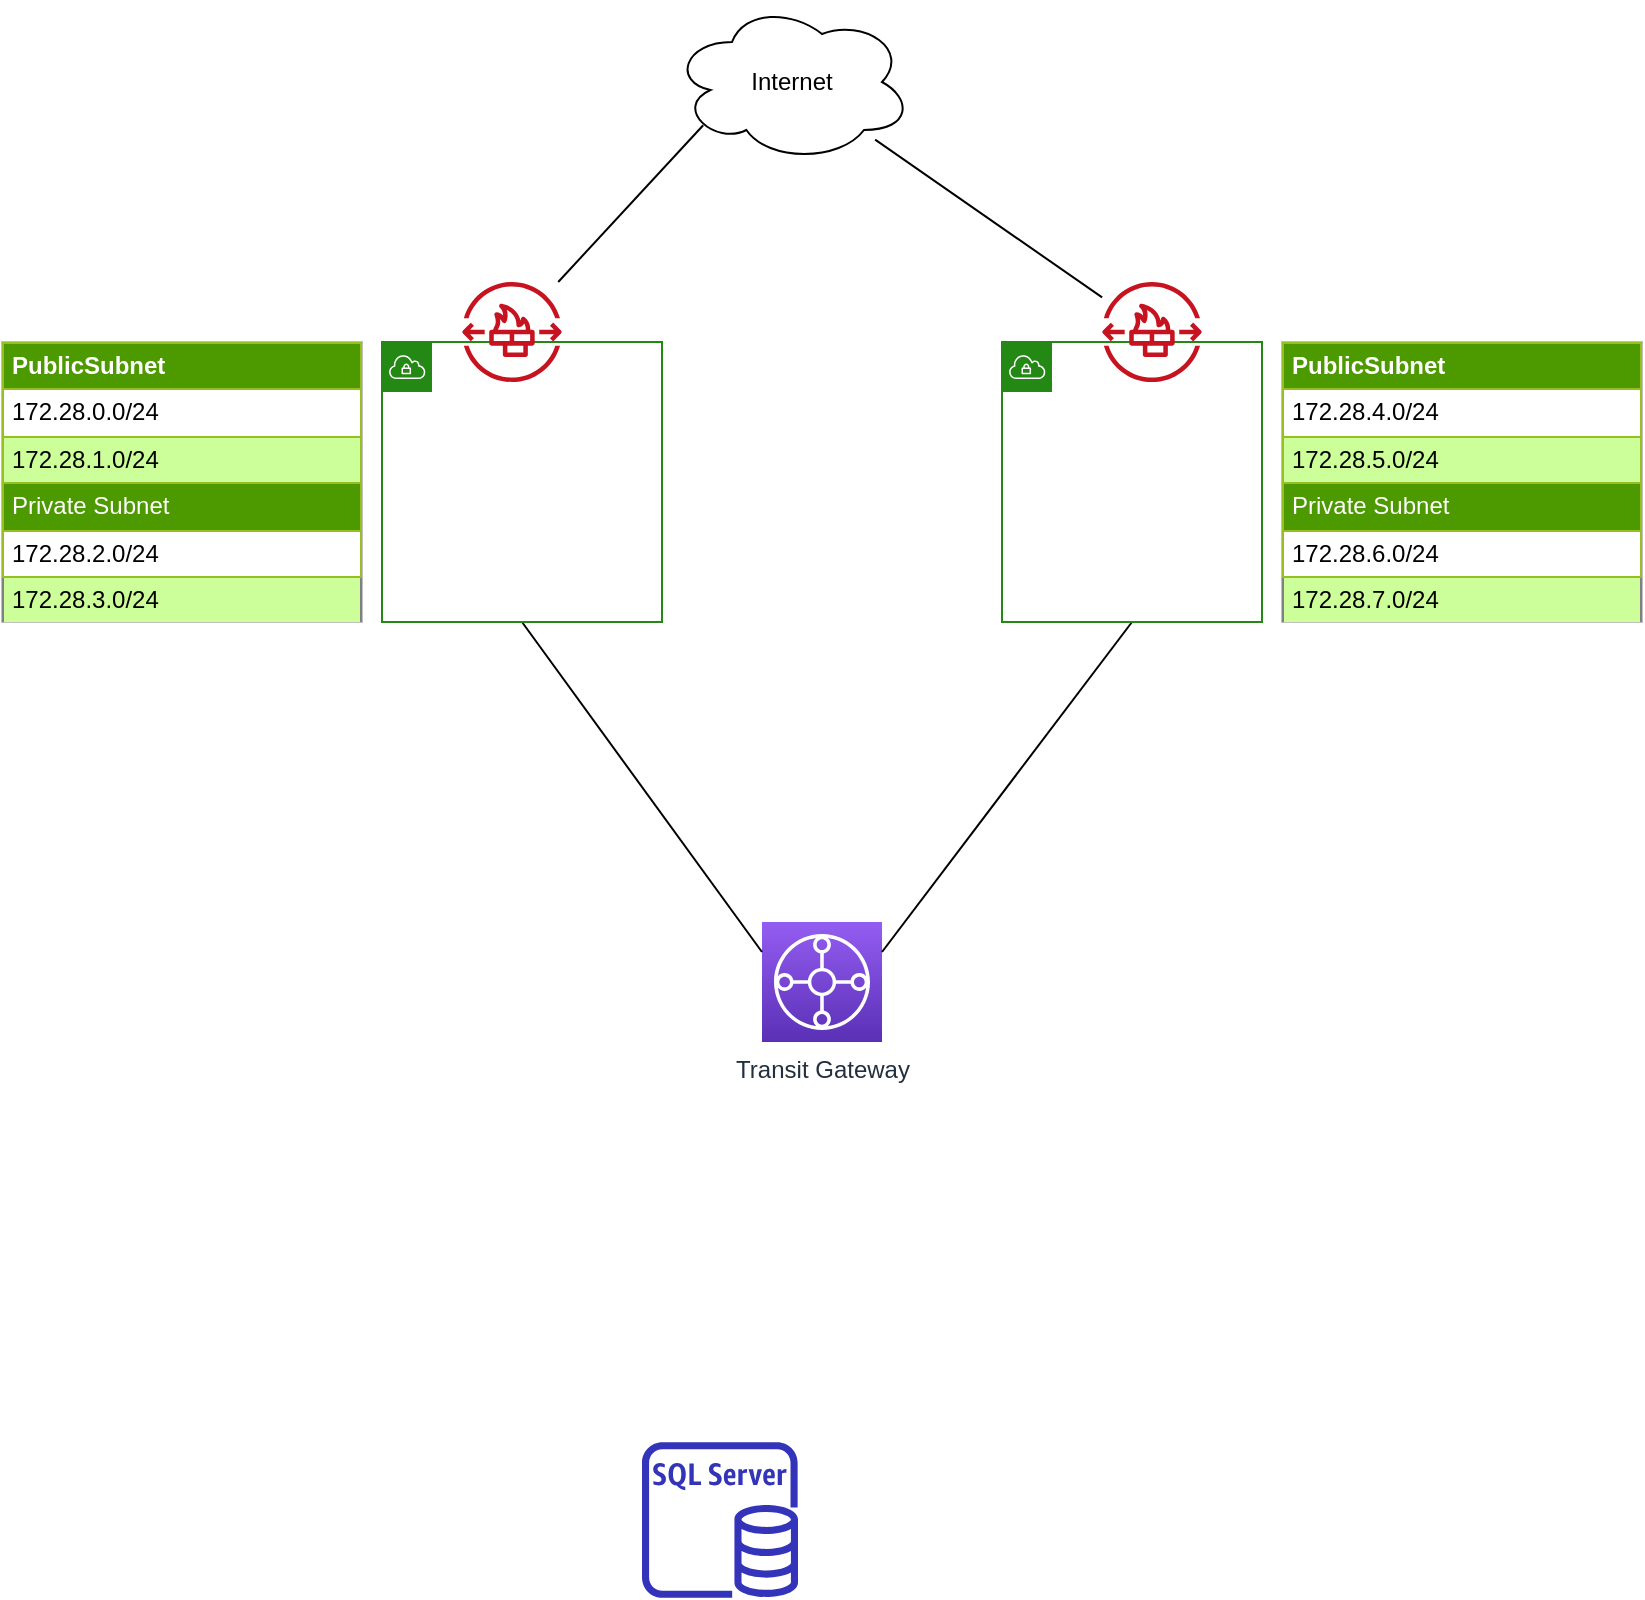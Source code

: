 <mxfile version="14.9.2" type="github"><diagram id="HS89VEhzN3Nx-pXPa-HG" name="Page-1"><mxGraphModel dx="1422" dy="737" grid="1" gridSize="10" guides="1" tooltips="1" connect="1" arrows="1" fold="1" page="1" pageScale="1" pageWidth="850" pageHeight="1100" math="0" shadow="0"><root><mxCell id="0"/><mxCell id="1" parent="0"/><mxCell id="hylS2y1Z03rSAqHbjI1D-2" value="Transit Gateway" style="points=[[0,0,0],[0.25,0,0],[0.5,0,0],[0.75,0,0],[1,0,0],[0,1,0],[0.25,1,0],[0.5,1,0],[0.75,1,0],[1,1,0],[0,0.25,0],[0,0.5,0],[0,0.75,0],[1,0.25,0],[1,0.5,0],[1,0.75,0]];outlineConnect=0;fontColor=#232F3E;gradientColor=#945DF2;gradientDirection=north;fillColor=#5A30B5;strokeColor=#ffffff;dashed=0;verticalLabelPosition=bottom;verticalAlign=top;align=center;html=1;fontSize=12;fontStyle=0;aspect=fixed;shape=mxgraph.aws4.resourceIcon;resIcon=mxgraph.aws4.transit_gateway;" parent="1" vertex="1"><mxGeometry x="410" y="580" width="60" height="60" as="geometry"/></mxCell><mxCell id="hylS2y1Z03rSAqHbjI1D-20" style="edgeStyle=none;rounded=0;orthogonalLoop=1;jettySize=auto;html=1;exitX=0.5;exitY=1;exitDx=0;exitDy=0;startArrow=none;startFill=0;endArrow=none;endFill=0;entryX=1;entryY=0.25;entryDx=0;entryDy=0;entryPerimeter=0;" parent="1" source="hylS2y1Z03rSAqHbjI1D-5" target="hylS2y1Z03rSAqHbjI1D-2" edge="1"><mxGeometry relative="1" as="geometry"/></mxCell><mxCell id="hylS2y1Z03rSAqHbjI1D-5" value="" style="points=[[0,0],[0.25,0],[0.5,0],[0.75,0],[1,0],[1,0.25],[1,0.5],[1,0.75],[1,1],[0.75,1],[0.5,1],[0.25,1],[0,1],[0,0.75],[0,0.5],[0,0.25]];outlineConnect=0;gradientColor=none;html=1;whiteSpace=wrap;fontSize=12;fontStyle=0;shape=mxgraph.aws4.group;grIcon=mxgraph.aws4.group_vpc;strokeColor=#248814;fillColor=none;verticalAlign=top;align=left;spacingLeft=30;fontColor=#AAB7B8;dashed=0;" parent="1" vertex="1"><mxGeometry x="530" y="290" width="130" height="140" as="geometry"/></mxCell><mxCell id="hylS2y1Z03rSAqHbjI1D-21" style="edgeStyle=none;rounded=0;orthogonalLoop=1;jettySize=auto;html=1;startArrow=none;startFill=0;endArrow=none;endFill=0;entryX=0;entryY=0.25;entryDx=0;entryDy=0;entryPerimeter=0;exitX=0.5;exitY=1;exitDx=0;exitDy=0;" parent="1" source="hylS2y1Z03rSAqHbjI1D-6" target="hylS2y1Z03rSAqHbjI1D-2" edge="1"><mxGeometry relative="1" as="geometry"><mxPoint x="470" y="600" as="targetPoint"/></mxGeometry></mxCell><mxCell id="hylS2y1Z03rSAqHbjI1D-6" value="" style="points=[[0,0],[0.25,0],[0.5,0],[0.75,0],[1,0],[1,0.25],[1,0.5],[1,0.75],[1,1],[0.75,1],[0.5,1],[0.25,1],[0,1],[0,0.75],[0,0.5],[0,0.25]];outlineConnect=0;gradientColor=none;html=1;whiteSpace=wrap;fontSize=12;fontStyle=0;shape=mxgraph.aws4.group;grIcon=mxgraph.aws4.group_vpc;strokeColor=#248814;fillColor=none;verticalAlign=top;align=left;spacingLeft=30;fontColor=#AAB7B8;dashed=0;" parent="1" vertex="1"><mxGeometry x="220" y="290" width="140" height="140" as="geometry"/></mxCell><mxCell id="fcEfw9B07scIL8xiBSRT-28" value="" style="outlineConnect=0;fontColor=#232F3E;gradientColor=none;fillColor=#C7131F;strokeColor=none;dashed=0;verticalLabelPosition=bottom;verticalAlign=top;align=center;html=1;fontSize=12;fontStyle=0;aspect=fixed;pointerEvents=1;shape=mxgraph.aws4.network_firewall_endpoints;" parent="1" vertex="1"><mxGeometry x="580" y="260" width="50" height="50" as="geometry"/></mxCell><mxCell id="fcEfw9B07scIL8xiBSRT-32" style="edgeStyle=none;rounded=0;orthogonalLoop=1;jettySize=auto;html=1;entryX=0.13;entryY=0.77;entryDx=0;entryDy=0;entryPerimeter=0;endArrow=none;endFill=0;" parent="1" source="fcEfw9B07scIL8xiBSRT-29" target="fcEfw9B07scIL8xiBSRT-30" edge="1"><mxGeometry relative="1" as="geometry"/></mxCell><mxCell id="fcEfw9B07scIL8xiBSRT-29" value="" style="outlineConnect=0;fontColor=#232F3E;gradientColor=none;fillColor=#C7131F;strokeColor=none;dashed=0;verticalLabelPosition=bottom;verticalAlign=top;align=center;html=1;fontSize=12;fontStyle=0;aspect=fixed;pointerEvents=1;shape=mxgraph.aws4.network_firewall_endpoints;" parent="1" vertex="1"><mxGeometry x="260" y="260" width="50" height="50" as="geometry"/></mxCell><mxCell id="fcEfw9B07scIL8xiBSRT-33" style="edgeStyle=none;rounded=0;orthogonalLoop=1;jettySize=auto;html=1;endArrow=none;endFill=0;" parent="1" source="fcEfw9B07scIL8xiBSRT-30" target="fcEfw9B07scIL8xiBSRT-28" edge="1"><mxGeometry relative="1" as="geometry"/></mxCell><mxCell id="fcEfw9B07scIL8xiBSRT-30" value="Internet" style="ellipse;shape=cloud;whiteSpace=wrap;html=1;" parent="1" vertex="1"><mxGeometry x="365" y="120" width="120" height="80" as="geometry"/></mxCell><mxCell id="fcEfw9B07scIL8xiBSRT-40" value="" style="outlineConnect=0;fontColor=#232F3E;gradientColor=none;fillColor=#3334B9;strokeColor=none;dashed=0;verticalLabelPosition=bottom;verticalAlign=top;align=center;html=1;fontSize=12;fontStyle=0;aspect=fixed;pointerEvents=1;shape=mxgraph.aws4.rds_sql_server_instance;" parent="1" vertex="1"><mxGeometry x="350" y="840" width="78" height="78" as="geometry"/></mxCell><mxCell id="JU8hsz7PPBY7BY94UOdJ-9" value="&lt;table border=&quot;1&quot; width=&quot;100%&quot; cellpadding=&quot;4&quot; style=&quot;width: 100% ; height: 100% ; border-collapse: collapse&quot;&gt;&lt;tbody&gt;&lt;tr style=&quot;background-color: #a7c942 ; color: #ffffff ; border: 1px solid #98bf21&quot;&gt;&lt;th align=&quot;left&quot; style=&quot;background-color: rgb(77 , 153 , 0)&quot;&gt;PublicSubnet&lt;/th&gt;&lt;/tr&gt;&lt;tr style=&quot;border: 1px solid #98bf21&quot;&gt;&lt;td&gt;172.28.0.0/24&lt;/td&gt;&lt;/tr&gt;&lt;tr style=&quot;background-color: #eaf2d3 ; border: 1px solid #98bf21&quot;&gt;&lt;td style=&quot;background-color: rgb(204 , 255 , 153)&quot;&gt;172.28.1.0/24&lt;/td&gt;&lt;/tr&gt;&lt;tr style=&quot;border: 1px solid #98bf21&quot;&gt;&lt;td style=&quot;background-color: rgb(77 , 153 , 0)&quot;&gt;&lt;font color=&quot;#ffffff&quot;&gt;Private Subnet&lt;/font&gt;&lt;/td&gt;&lt;/tr&gt;&lt;tr style=&quot;background-color: #eaf2d3 ; border: 1px solid #98bf21&quot;&gt;&lt;td style=&quot;background-color: rgb(255 , 255 , 255)&quot;&gt;172.28.2.0/24&lt;/td&gt;&lt;/tr&gt;&lt;tr&gt;&lt;td style=&quot;background-color: rgb(204 , 255 , 153)&quot;&gt;172.28.3.0/24&lt;/td&gt;&lt;/tr&gt;&lt;/tbody&gt;&lt;/table&gt;" style="text;html=1;strokeColor=#c0c0c0;fillColor=#ffffff;overflow=fill;rounded=0;" vertex="1" parent="1"><mxGeometry x="30" y="290" width="180" height="140" as="geometry"/></mxCell><mxCell id="JU8hsz7PPBY7BY94UOdJ-10" value="&lt;table border=&quot;1&quot; width=&quot;100%&quot; cellpadding=&quot;4&quot; style=&quot;width: 100% ; height: 100% ; border-collapse: collapse&quot;&gt;&lt;tbody&gt;&lt;tr style=&quot;background-color: #a7c942 ; color: #ffffff ; border: 1px solid #98bf21&quot;&gt;&lt;th align=&quot;left&quot; style=&quot;background-color: rgb(77 , 153 , 0)&quot;&gt;PublicSubnet&lt;/th&gt;&lt;/tr&gt;&lt;tr style=&quot;border: 1px solid #98bf21&quot;&gt;&lt;td&gt;172.28.4.0/24&lt;/td&gt;&lt;/tr&gt;&lt;tr style=&quot;background-color: #eaf2d3 ; border: 1px solid #98bf21&quot;&gt;&lt;td style=&quot;background-color: rgb(204 , 255 , 153)&quot;&gt;172.28.5.0/24&lt;/td&gt;&lt;/tr&gt;&lt;tr style=&quot;border: 1px solid #98bf21&quot;&gt;&lt;td style=&quot;background-color: rgb(77 , 153 , 0)&quot;&gt;&lt;font color=&quot;#ffffff&quot;&gt;Private Subnet&lt;/font&gt;&lt;/td&gt;&lt;/tr&gt;&lt;tr style=&quot;background-color: #eaf2d3 ; border: 1px solid #98bf21&quot;&gt;&lt;td style=&quot;background-color: rgb(255 , 255 , 255)&quot;&gt;172.28.6.0/24&lt;/td&gt;&lt;/tr&gt;&lt;tr&gt;&lt;td style=&quot;background-color: rgb(204 , 255 , 153)&quot;&gt;172.28.7.0/24&lt;/td&gt;&lt;/tr&gt;&lt;/tbody&gt;&lt;/table&gt;" style="text;html=1;strokeColor=#c0c0c0;fillColor=#ffffff;overflow=fill;rounded=0;" vertex="1" parent="1"><mxGeometry x="670" y="290" width="180" height="140" as="geometry"/></mxCell></root></mxGraphModel></diagram></mxfile>